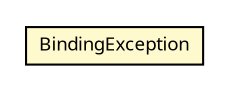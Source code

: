 #!/usr/local/bin/dot
#
# Class diagram 
# Generated by UMLGraph version R5_6 (http://www.umlgraph.org/)
#

digraph G {
	edge [fontname="Trebuchet MS",fontsize=10,labelfontname="Trebuchet MS",labelfontsize=10];
	node [fontname="Trebuchet MS",fontsize=10,shape=plaintext];
	nodesep=0.25;
	ranksep=0.5;
	// se.cambio.cds.gdl.parser.BindingException
	c92015 [label=<<table title="se.cambio.cds.gdl.parser.BindingException" border="0" cellborder="1" cellspacing="0" cellpadding="2" port="p" bgcolor="lemonChiffon" href="./BindingException.html">
		<tr><td><table border="0" cellspacing="0" cellpadding="1">
<tr><td align="center" balign="center"><font face="Trebuchet MS"> BindingException </font></td></tr>
		</table></td></tr>
		</table>>, URL="./BindingException.html", fontname="Trebuchet MS", fontcolor="black", fontsize=9.0];
}

